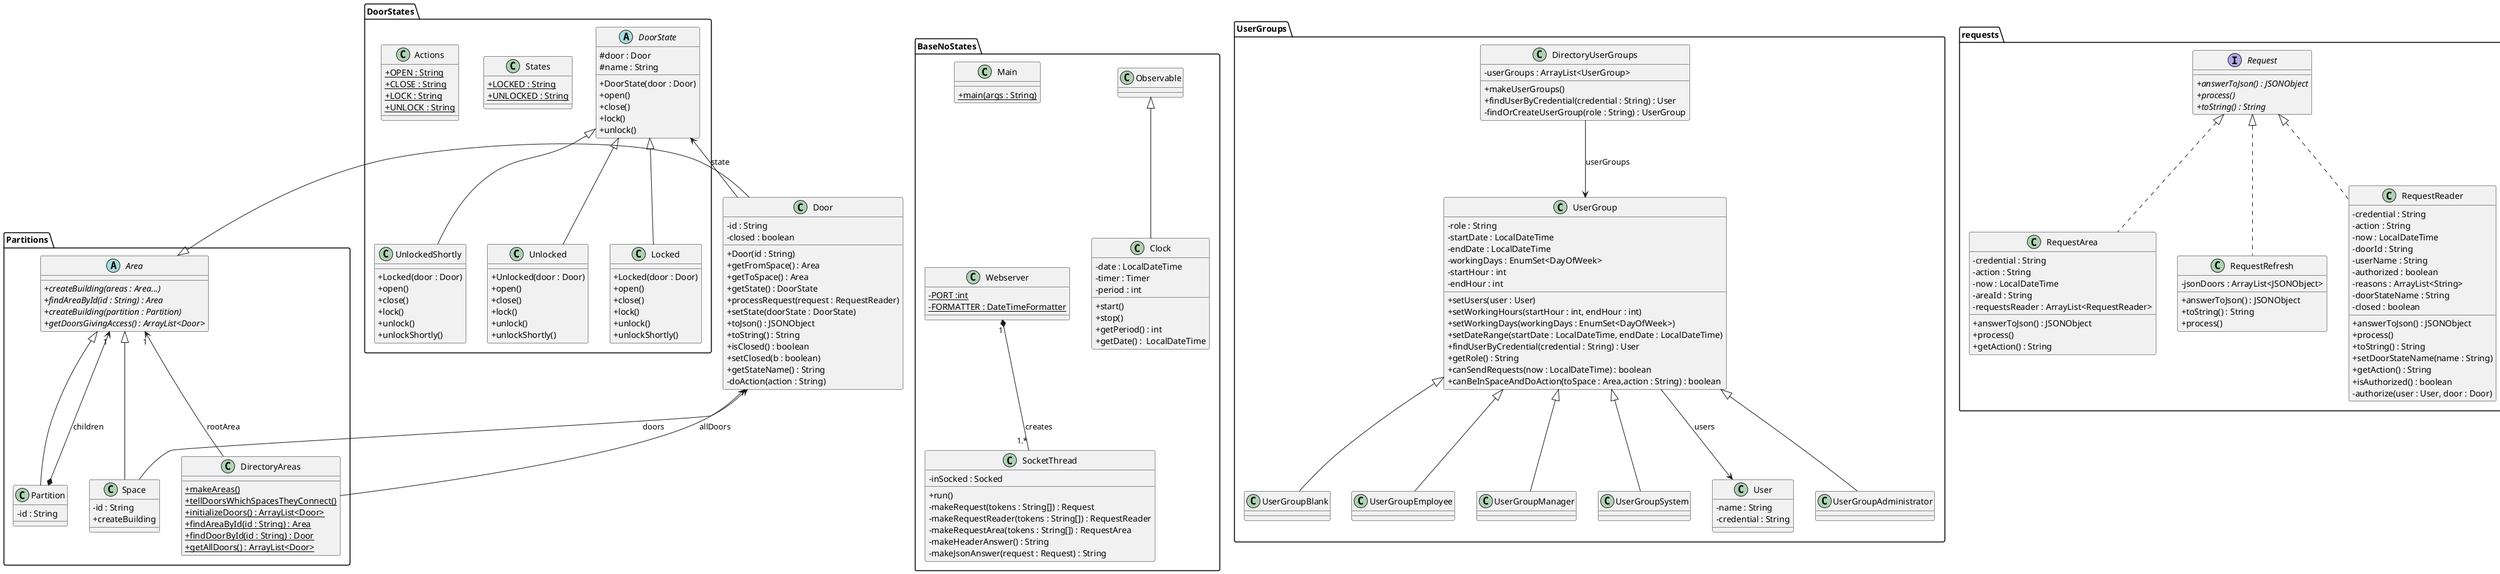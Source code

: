 @startuml
'https://plantuml.com/class-diagram
skinparam classAttributeIconSize 0

package "BaseNoStates" {
    class Webserver {
    - {static} PORT :int
    - {static} FORMATTER : DateTimeFormatter
    }

    class SocketThread {
    - inSocked : Socked
    + run()
    - makeRequest(tokens : String[]) : Request
    - makeRequestReader(tokens : String[]) : RequestReader
    - makeRequestArea(tokens : String[]) : RequestArea
    - makeHeaderAnswer() : String
    - makeJsonAnswer(request : Request) : String

    }

    class Clock extends Observable {
    - date : LocalDateTime
    - timer : Timer
    - period : int
    + start()
    + stop()
    + getPeriod() : int
    + getDate() :  LocalDateTime
    }

    class Main {
    + {static} main(args : String)
    }
}


Main -[hidden]down- Webserver

package "UserGroups" {

    class DirectoryUserGroups {
    - userGroups : ArrayList<UserGroup>
    + makeUserGroups()
    + findUserByCredential(credential : String) : User
    - findOrCreateUserGroup(role : String) : UserGroup
    }

    class UserGroup {
        - role : String
        - startDate : LocalDateTime
        - endDate : LocalDateTime
        - workingDays : EnumSet<DayOfWeek>
        - startHour : int
        - endHour : int
        + setUsers(user : User)
        + setWorkingHours(startHour : int, endHour : int)
        + setWorkingDays(workingDays : EnumSet<DayOfWeek>)
        + setDateRange(startDate : LocalDateTime, endDate : LocalDateTime)
        + findUserByCredential(credential : String) : User
        + getRole() : String
        + canSendRequests(now : LocalDateTime) : boolean
        + canBeInSpaceAndDoAction(toSpace : Area,action : String) : boolean
    }

    class User {
        - name : String
        - credential : String
    }

    class UserGroupAdministrator extends UserGroup{

    }
    class UserGroupBlank extends UserGroup{

    }
    class UserGroupEmployee extends UserGroup{

    }
    class UserGroupManager extends UserGroup{

    }
    class UserGroupSystem extends UserGroup{

    }
}

DirectoryUserGroups  -->  UserGroup : userGroups
UserGroup  -->  User : users

package "Partitions" {

    abstract class Area {
        + {abstract} createBuilding(areas : Area...)
        + {abstract} findAreaById(id : String) : Area
        + {abstract} createBuilding(partition : Partition)
        + {abstract} getDoorsGivingAccess() : ArrayList<Door>
    }

    class Space {
        - id : String
        + createBuilding
    }

    class Partition {
        - id : String

    }

    class DirectoryAreas {
        + {static} makeAreas()
        + {static} tellDoorsWhichSpacesTheyConnect()
        + {static} initializeDoors() : ArrayList<Door>
        + {static} findAreaById(id : String) : Area
        + {static} findDoorById(id : String) : Door
        + {static} getAllDoors() : ArrayList<Door>
    }
}

Area "1" <-- DirectoryAreas : "rootArea"
Area <|-- Partition
Area <|-- Space
Area <|-- Door
Partition *--> "1" Area : "children"
Door  <--  Space : doors
Door  <--  DirectoryAreas : allDoors

package requests {
    interface Request {
    + {abstract} answerToJson() : JSONObject
    + {abstract} process()
    + {abstract} toString() : String
    }

    class RequestRefresh implements Request {
    - jsonDoors : ArrayList<JSONObject>
    + answerToJson() : JSONObject
    + toString() : String
    + process()
    }

    class RequestReader implements Request {
    - credential : String
    - action : String
    - now : LocalDateTime
    - doorId : String
    - userName : String
    - authorized : boolean
    - reasons : ArrayList<String>
    - doorStateName : String
    - closed : boolean
    + answerToJson() : JSONObject
    + process()
    + toString() : String
    + setDoorStateName(name : String)
    + getAction() : String
    + isAuthorized() : boolean
    - authorize(user : User, door : Door)
    }

    class RequestArea implements Request {
    - credential : String
    - action : String
    - now : LocalDateTime
    - areaId : String
    - requestsReader : ArrayList<RequestReader>
    + answerToJson() : JSONObject
    + process()
    + getAction() : String
    }
}

class Door {
    - id : String
    - closed : boolean
    + Door(id : String)
    + getFromSpace() : Area
    + getToSpace() : Area
    + getState() : DoorState
    + processRequest(request : RequestReader)
    + setState(doorState : DoorState)
    + toJson() : JSONObject
    + toString() : String
    + isClosed() : boolean
    + setClosed(b : boolean)
    + getStateName() : String
    - doAction(action : String)
}

package "DoorStates" {
    abstract class DoorState {
        # door : Door
        # name : String
        + DoorState(door : Door)
        + open()
        + close()
        + lock()
        + unlock()
    }

    class States {
        + {static} LOCKED : String
        + {static} UNLOCKED : String
    }

    class Actions {
        + {static} OPEN : String
        + {static} CLOSE : String
        + {static} LOCK : String
        + {static} UNLOCK : String
    }

    class Unlocked {
        + Unlocked(door : Door)
        + open()
        + close()
        + lock()
        + unlock()
        + unlockShortly()
    }

    class Locked {
        + Locked(door : Door)
        + open()
        + close()
        + lock()
        + unlock()
        + unlockShortly()
    }

    class UnlockedShortly {
        + Locked(door : Door)
        + open()
        + close()
        + lock()
        + unlock()
        + unlockShortly()
    }

    
}
DoorState <|-- Unlocked
DoorState <|-- UnlockedShortly
DoorState <|-- Locked

DoorState <-- Door : state

Webserver "1" *-- "1.*" SocketThread : "creates"


@enduml